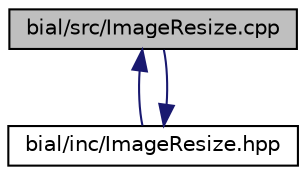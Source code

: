 digraph "bial/src/ImageResize.cpp"
{
  edge [fontname="Helvetica",fontsize="10",labelfontname="Helvetica",labelfontsize="10"];
  node [fontname="Helvetica",fontsize="10",shape=record];
  Node1 [label="bial/src/ImageResize.cpp",height=0.2,width=0.4,color="black", fillcolor="grey75", style="filled", fontcolor="black"];
  Node1 -> Node2 [dir="back",color="midnightblue",fontsize="10",style="solid",fontname="Helvetica"];
  Node2 [label="bial/inc/ImageResize.hpp",height=0.2,width=0.4,color="black", fillcolor="white", style="filled",URL="$_image_resize_8hpp.html"];
  Node2 -> Node1 [dir="back",color="midnightblue",fontsize="10",style="solid",fontname="Helvetica"];
}
